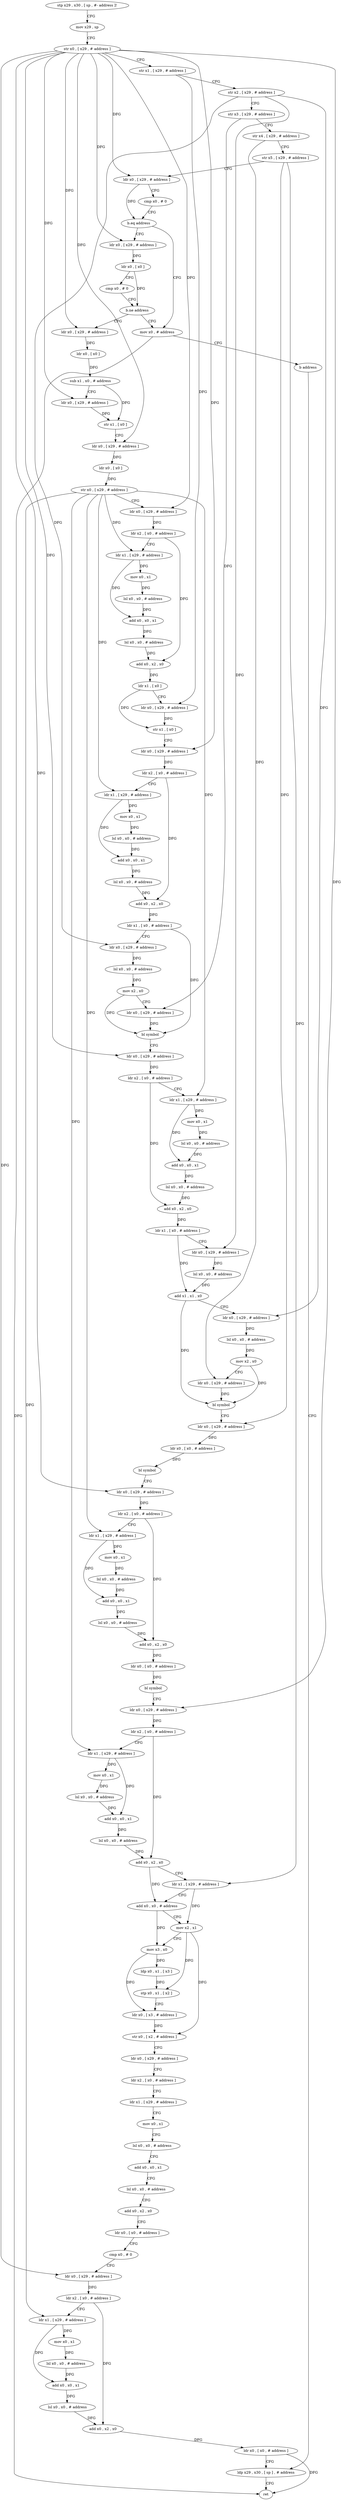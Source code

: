 digraph "func" {
"4449460" [label = "stp x29 , x30 , [ sp , #- address ]!" ]
"4449464" [label = "mov x29 , sp" ]
"4449468" [label = "str x0 , [ x29 , # address ]" ]
"4449472" [label = "str x1 , [ x29 , # address ]" ]
"4449476" [label = "str x2 , [ x29 , # address ]" ]
"4449480" [label = "str x3 , [ x29 , # address ]" ]
"4449484" [label = "str x4 , [ x29 , # address ]" ]
"4449488" [label = "str x5 , [ x29 , # address ]" ]
"4449492" [label = "ldr x0 , [ x29 , # address ]" ]
"4449496" [label = "cmp x0 , # 0" ]
"4449500" [label = "b.eq address" ]
"4449520" [label = "mov x0 , # address" ]
"4449504" [label = "ldr x0 , [ x29 , # address ]" ]
"4449524" [label = "b address" ]
"4449920" [label = "ldp x29 , x30 , [ sp ] , # address" ]
"4449508" [label = "ldr x0 , [ x0 ]" ]
"4449512" [label = "cmp x0 , # 0" ]
"4449516" [label = "b.ne address" ]
"4449528" [label = "ldr x0 , [ x29 , # address ]" ]
"4449924" [label = "ret" ]
"4449532" [label = "ldr x0 , [ x0 ]" ]
"4449536" [label = "sub x1 , x0 , # address" ]
"4449540" [label = "ldr x0 , [ x29 , # address ]" ]
"4449544" [label = "str x1 , [ x0 ]" ]
"4449548" [label = "ldr x0 , [ x29 , # address ]" ]
"4449552" [label = "ldr x0 , [ x0 ]" ]
"4449556" [label = "str x0 , [ x29 , # address ]" ]
"4449560" [label = "ldr x0 , [ x29 , # address ]" ]
"4449564" [label = "ldr x2 , [ x0 , # address ]" ]
"4449568" [label = "ldr x1 , [ x29 , # address ]" ]
"4449572" [label = "mov x0 , x1" ]
"4449576" [label = "lsl x0 , x0 , # address" ]
"4449580" [label = "add x0 , x0 , x1" ]
"4449584" [label = "lsl x0 , x0 , # address" ]
"4449588" [label = "add x0 , x2 , x0" ]
"4449592" [label = "ldr x1 , [ x0 ]" ]
"4449596" [label = "ldr x0 , [ x29 , # address ]" ]
"4449600" [label = "str x1 , [ x0 ]" ]
"4449604" [label = "ldr x0 , [ x29 , # address ]" ]
"4449608" [label = "ldr x2 , [ x0 , # address ]" ]
"4449612" [label = "ldr x1 , [ x29 , # address ]" ]
"4449616" [label = "mov x0 , x1" ]
"4449620" [label = "lsl x0 , x0 , # address" ]
"4449624" [label = "add x0 , x0 , x1" ]
"4449628" [label = "lsl x0 , x0 , # address" ]
"4449632" [label = "add x0 , x2 , x0" ]
"4449636" [label = "ldr x1 , [ x0 , # address ]" ]
"4449640" [label = "ldr x0 , [ x29 , # address ]" ]
"4449644" [label = "lsl x0 , x0 , # address" ]
"4449648" [label = "mov x2 , x0" ]
"4449652" [label = "ldr x0 , [ x29 , # address ]" ]
"4449656" [label = "bl symbol" ]
"4449660" [label = "ldr x0 , [ x29 , # address ]" ]
"4449664" [label = "ldr x2 , [ x0 , # address ]" ]
"4449668" [label = "ldr x1 , [ x29 , # address ]" ]
"4449672" [label = "mov x0 , x1" ]
"4449676" [label = "lsl x0 , x0 , # address" ]
"4449680" [label = "add x0 , x0 , x1" ]
"4449684" [label = "lsl x0 , x0 , # address" ]
"4449688" [label = "add x0 , x2 , x0" ]
"4449692" [label = "ldr x1 , [ x0 , # address ]" ]
"4449696" [label = "ldr x0 , [ x29 , # address ]" ]
"4449700" [label = "lsl x0 , x0 , # address" ]
"4449704" [label = "add x1 , x1 , x0" ]
"4449708" [label = "ldr x0 , [ x29 , # address ]" ]
"4449712" [label = "lsl x0 , x0 , # address" ]
"4449716" [label = "mov x2 , x0" ]
"4449720" [label = "ldr x0 , [ x29 , # address ]" ]
"4449724" [label = "bl symbol" ]
"4449728" [label = "ldr x0 , [ x29 , # address ]" ]
"4449732" [label = "ldr x0 , [ x0 , # address ]" ]
"4449736" [label = "bl symbol" ]
"4449740" [label = "ldr x0 , [ x29 , # address ]" ]
"4449744" [label = "ldr x2 , [ x0 , # address ]" ]
"4449748" [label = "ldr x1 , [ x29 , # address ]" ]
"4449752" [label = "mov x0 , x1" ]
"4449756" [label = "lsl x0 , x0 , # address" ]
"4449760" [label = "add x0 , x0 , x1" ]
"4449764" [label = "lsl x0 , x0 , # address" ]
"4449768" [label = "add x0 , x2 , x0" ]
"4449772" [label = "ldr x0 , [ x0 , # address ]" ]
"4449776" [label = "bl symbol" ]
"4449780" [label = "ldr x0 , [ x29 , # address ]" ]
"4449784" [label = "ldr x2 , [ x0 , # address ]" ]
"4449788" [label = "ldr x1 , [ x29 , # address ]" ]
"4449792" [label = "mov x0 , x1" ]
"4449796" [label = "lsl x0 , x0 , # address" ]
"4449800" [label = "add x0 , x0 , x1" ]
"4449804" [label = "lsl x0 , x0 , # address" ]
"4449808" [label = "add x0 , x2 , x0" ]
"4449812" [label = "ldr x1 , [ x29 , # address ]" ]
"4449816" [label = "add x0 , x0 , # address" ]
"4449820" [label = "mov x2 , x1" ]
"4449824" [label = "mov x3 , x0" ]
"4449828" [label = "ldp x0 , x1 , [ x3 ]" ]
"4449832" [label = "stp x0 , x1 , [ x2 ]" ]
"4449836" [label = "ldr x0 , [ x3 , # address ]" ]
"4449840" [label = "str x0 , [ x2 , # address ]" ]
"4449844" [label = "ldr x0 , [ x29 , # address ]" ]
"4449848" [label = "ldr x2 , [ x0 , # address ]" ]
"4449852" [label = "ldr x1 , [ x29 , # address ]" ]
"4449856" [label = "mov x0 , x1" ]
"4449860" [label = "lsl x0 , x0 , # address" ]
"4449864" [label = "add x0 , x0 , x1" ]
"4449868" [label = "lsl x0 , x0 , # address" ]
"4449872" [label = "add x0 , x2 , x0" ]
"4449876" [label = "ldr x0 , [ x0 , # address ]" ]
"4449880" [label = "cmp x0 , # 0" ]
"4449884" [label = "ldr x0 , [ x29 , # address ]" ]
"4449888" [label = "ldr x2 , [ x0 , # address ]" ]
"4449892" [label = "ldr x1 , [ x29 , # address ]" ]
"4449896" [label = "mov x0 , x1" ]
"4449900" [label = "lsl x0 , x0 , # address" ]
"4449904" [label = "add x0 , x0 , x1" ]
"4449908" [label = "lsl x0 , x0 , # address" ]
"4449912" [label = "add x0 , x2 , x0" ]
"4449916" [label = "ldr x0 , [ x0 , # address ]" ]
"4449460" -> "4449464" [ label = "CFG" ]
"4449464" -> "4449468" [ label = "CFG" ]
"4449468" -> "4449472" [ label = "CFG" ]
"4449468" -> "4449492" [ label = "DFG" ]
"4449468" -> "4449504" [ label = "DFG" ]
"4449468" -> "4449528" [ label = "DFG" ]
"4449468" -> "4449540" [ label = "DFG" ]
"4449468" -> "4449548" [ label = "DFG" ]
"4449468" -> "4449560" [ label = "DFG" ]
"4449468" -> "4449604" [ label = "DFG" ]
"4449468" -> "4449660" [ label = "DFG" ]
"4449468" -> "4449740" [ label = "DFG" ]
"4449468" -> "4449780" [ label = "DFG" ]
"4449468" -> "4449884" [ label = "DFG" ]
"4449472" -> "4449476" [ label = "CFG" ]
"4449472" -> "4449596" [ label = "DFG" ]
"4449476" -> "4449480" [ label = "CFG" ]
"4449476" -> "4449640" [ label = "DFG" ]
"4449476" -> "4449696" [ label = "DFG" ]
"4449476" -> "4449708" [ label = "DFG" ]
"4449480" -> "4449484" [ label = "CFG" ]
"4449480" -> "4449652" [ label = "DFG" ]
"4449484" -> "4449488" [ label = "CFG" ]
"4449484" -> "4449720" [ label = "DFG" ]
"4449488" -> "4449492" [ label = "CFG" ]
"4449488" -> "4449728" [ label = "DFG" ]
"4449488" -> "4449812" [ label = "DFG" ]
"4449492" -> "4449496" [ label = "CFG" ]
"4449492" -> "4449500" [ label = "DFG" ]
"4449496" -> "4449500" [ label = "CFG" ]
"4449500" -> "4449520" [ label = "CFG" ]
"4449500" -> "4449504" [ label = "CFG" ]
"4449520" -> "4449524" [ label = "CFG" ]
"4449520" -> "4449924" [ label = "DFG" ]
"4449504" -> "4449508" [ label = "DFG" ]
"4449524" -> "4449920" [ label = "CFG" ]
"4449920" -> "4449924" [ label = "CFG" ]
"4449508" -> "4449512" [ label = "CFG" ]
"4449508" -> "4449516" [ label = "DFG" ]
"4449512" -> "4449516" [ label = "CFG" ]
"4449516" -> "4449528" [ label = "CFG" ]
"4449516" -> "4449520" [ label = "CFG" ]
"4449528" -> "4449532" [ label = "DFG" ]
"4449532" -> "4449536" [ label = "DFG" ]
"4449536" -> "4449540" [ label = "CFG" ]
"4449536" -> "4449544" [ label = "DFG" ]
"4449540" -> "4449544" [ label = "DFG" ]
"4449544" -> "4449548" [ label = "CFG" ]
"4449548" -> "4449552" [ label = "DFG" ]
"4449552" -> "4449556" [ label = "DFG" ]
"4449556" -> "4449560" [ label = "CFG" ]
"4449556" -> "4449568" [ label = "DFG" ]
"4449556" -> "4449612" [ label = "DFG" ]
"4449556" -> "4449668" [ label = "DFG" ]
"4449556" -> "4449748" [ label = "DFG" ]
"4449556" -> "4449788" [ label = "DFG" ]
"4449556" -> "4449892" [ label = "DFG" ]
"4449560" -> "4449564" [ label = "DFG" ]
"4449564" -> "4449568" [ label = "CFG" ]
"4449564" -> "4449588" [ label = "DFG" ]
"4449568" -> "4449572" [ label = "DFG" ]
"4449568" -> "4449580" [ label = "DFG" ]
"4449572" -> "4449576" [ label = "DFG" ]
"4449576" -> "4449580" [ label = "DFG" ]
"4449580" -> "4449584" [ label = "DFG" ]
"4449584" -> "4449588" [ label = "DFG" ]
"4449588" -> "4449592" [ label = "DFG" ]
"4449592" -> "4449596" [ label = "CFG" ]
"4449592" -> "4449600" [ label = "DFG" ]
"4449596" -> "4449600" [ label = "DFG" ]
"4449600" -> "4449604" [ label = "CFG" ]
"4449604" -> "4449608" [ label = "DFG" ]
"4449608" -> "4449612" [ label = "CFG" ]
"4449608" -> "4449632" [ label = "DFG" ]
"4449612" -> "4449616" [ label = "DFG" ]
"4449612" -> "4449624" [ label = "DFG" ]
"4449616" -> "4449620" [ label = "DFG" ]
"4449620" -> "4449624" [ label = "DFG" ]
"4449624" -> "4449628" [ label = "DFG" ]
"4449628" -> "4449632" [ label = "DFG" ]
"4449632" -> "4449636" [ label = "DFG" ]
"4449636" -> "4449640" [ label = "CFG" ]
"4449636" -> "4449656" [ label = "DFG" ]
"4449640" -> "4449644" [ label = "DFG" ]
"4449644" -> "4449648" [ label = "DFG" ]
"4449648" -> "4449652" [ label = "CFG" ]
"4449648" -> "4449656" [ label = "DFG" ]
"4449652" -> "4449656" [ label = "DFG" ]
"4449656" -> "4449660" [ label = "CFG" ]
"4449660" -> "4449664" [ label = "DFG" ]
"4449664" -> "4449668" [ label = "CFG" ]
"4449664" -> "4449688" [ label = "DFG" ]
"4449668" -> "4449672" [ label = "DFG" ]
"4449668" -> "4449680" [ label = "DFG" ]
"4449672" -> "4449676" [ label = "DFG" ]
"4449676" -> "4449680" [ label = "DFG" ]
"4449680" -> "4449684" [ label = "DFG" ]
"4449684" -> "4449688" [ label = "DFG" ]
"4449688" -> "4449692" [ label = "DFG" ]
"4449692" -> "4449696" [ label = "CFG" ]
"4449692" -> "4449704" [ label = "DFG" ]
"4449696" -> "4449700" [ label = "DFG" ]
"4449700" -> "4449704" [ label = "DFG" ]
"4449704" -> "4449708" [ label = "CFG" ]
"4449704" -> "4449724" [ label = "DFG" ]
"4449708" -> "4449712" [ label = "DFG" ]
"4449712" -> "4449716" [ label = "DFG" ]
"4449716" -> "4449720" [ label = "CFG" ]
"4449716" -> "4449724" [ label = "DFG" ]
"4449720" -> "4449724" [ label = "DFG" ]
"4449724" -> "4449728" [ label = "CFG" ]
"4449728" -> "4449732" [ label = "DFG" ]
"4449732" -> "4449736" [ label = "DFG" ]
"4449736" -> "4449740" [ label = "CFG" ]
"4449740" -> "4449744" [ label = "DFG" ]
"4449744" -> "4449748" [ label = "CFG" ]
"4449744" -> "4449768" [ label = "DFG" ]
"4449748" -> "4449752" [ label = "DFG" ]
"4449748" -> "4449760" [ label = "DFG" ]
"4449752" -> "4449756" [ label = "DFG" ]
"4449756" -> "4449760" [ label = "DFG" ]
"4449760" -> "4449764" [ label = "DFG" ]
"4449764" -> "4449768" [ label = "DFG" ]
"4449768" -> "4449772" [ label = "DFG" ]
"4449772" -> "4449776" [ label = "DFG" ]
"4449776" -> "4449780" [ label = "CFG" ]
"4449780" -> "4449784" [ label = "DFG" ]
"4449784" -> "4449788" [ label = "CFG" ]
"4449784" -> "4449808" [ label = "DFG" ]
"4449788" -> "4449792" [ label = "DFG" ]
"4449788" -> "4449800" [ label = "DFG" ]
"4449792" -> "4449796" [ label = "DFG" ]
"4449796" -> "4449800" [ label = "DFG" ]
"4449800" -> "4449804" [ label = "DFG" ]
"4449804" -> "4449808" [ label = "DFG" ]
"4449808" -> "4449812" [ label = "CFG" ]
"4449808" -> "4449816" [ label = "DFG" ]
"4449812" -> "4449816" [ label = "CFG" ]
"4449812" -> "4449820" [ label = "DFG" ]
"4449816" -> "4449820" [ label = "CFG" ]
"4449816" -> "4449824" [ label = "DFG" ]
"4449820" -> "4449824" [ label = "CFG" ]
"4449820" -> "4449832" [ label = "DFG" ]
"4449820" -> "4449840" [ label = "DFG" ]
"4449824" -> "4449828" [ label = "DFG" ]
"4449824" -> "4449836" [ label = "DFG" ]
"4449828" -> "4449832" [ label = "DFG" ]
"4449832" -> "4449836" [ label = "CFG" ]
"4449836" -> "4449840" [ label = "DFG" ]
"4449840" -> "4449844" [ label = "CFG" ]
"4449844" -> "4449848" [ label = "CFG" ]
"4449848" -> "4449852" [ label = "CFG" ]
"4449852" -> "4449856" [ label = "CFG" ]
"4449856" -> "4449860" [ label = "CFG" ]
"4449860" -> "4449864" [ label = "CFG" ]
"4449864" -> "4449868" [ label = "CFG" ]
"4449868" -> "4449872" [ label = "CFG" ]
"4449872" -> "4449876" [ label = "CFG" ]
"4449876" -> "4449880" [ label = "CFG" ]
"4449880" -> "4449884" [ label = "CFG" ]
"4449884" -> "4449888" [ label = "DFG" ]
"4449888" -> "4449892" [ label = "CFG" ]
"4449888" -> "4449912" [ label = "DFG" ]
"4449892" -> "4449896" [ label = "DFG" ]
"4449892" -> "4449904" [ label = "DFG" ]
"4449896" -> "4449900" [ label = "DFG" ]
"4449900" -> "4449904" [ label = "DFG" ]
"4449904" -> "4449908" [ label = "DFG" ]
"4449908" -> "4449912" [ label = "DFG" ]
"4449912" -> "4449916" [ label = "DFG" ]
"4449916" -> "4449920" [ label = "CFG" ]
"4449916" -> "4449924" [ label = "DFG" ]
}
